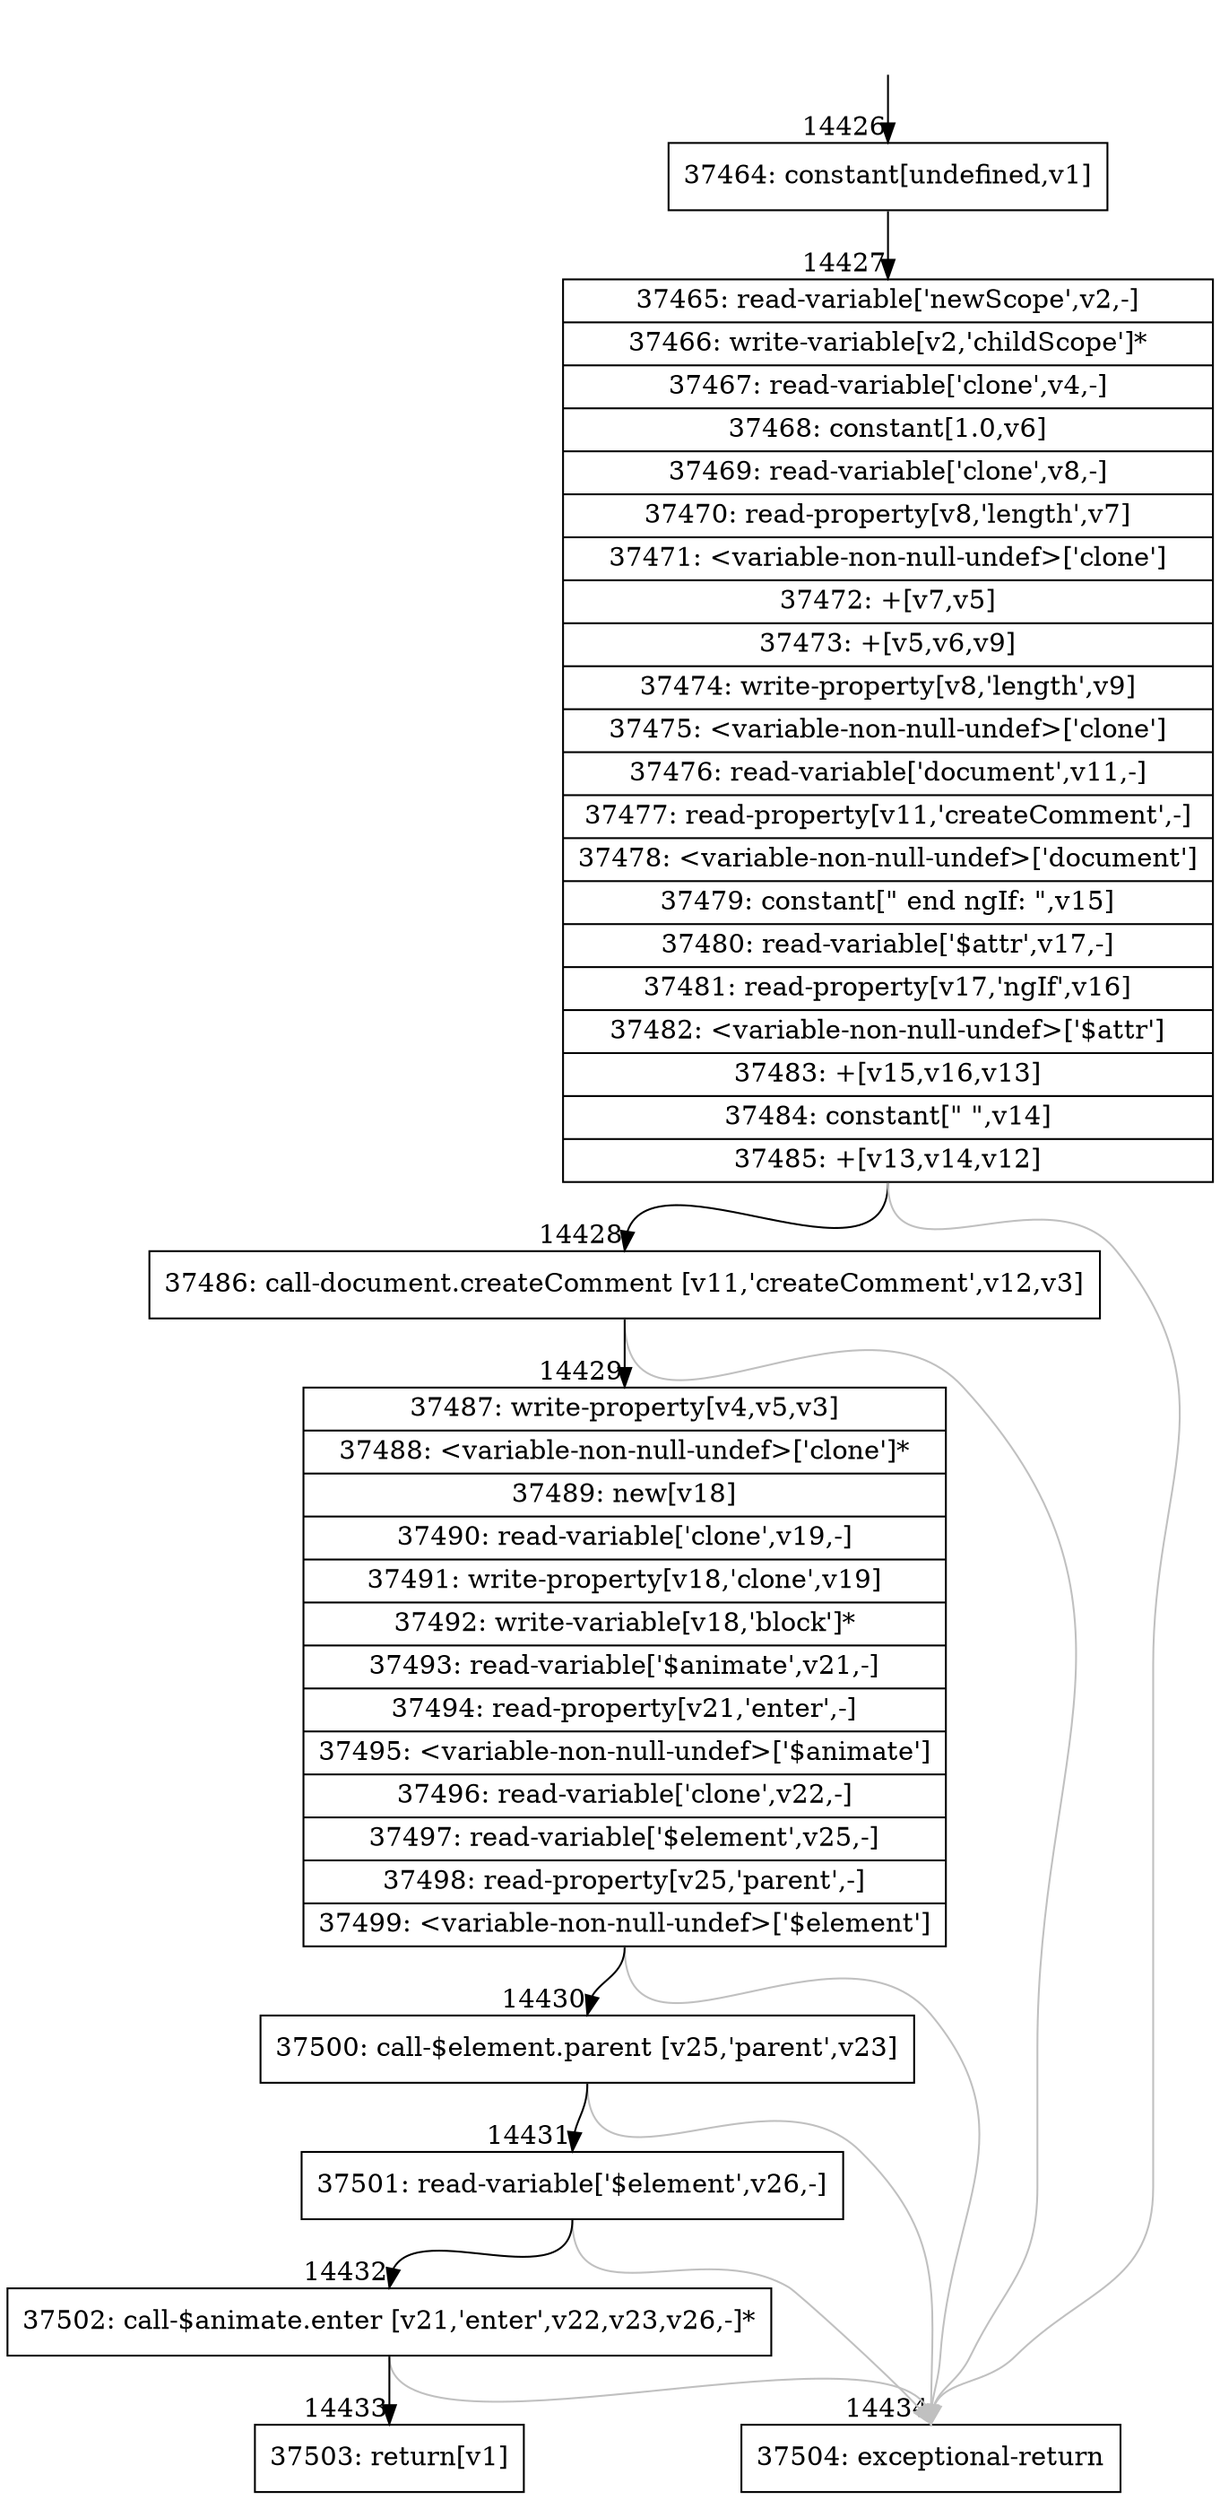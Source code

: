 digraph {
rankdir="TD"
BB_entry1148[shape=none,label=""];
BB_entry1148 -> BB14426 [tailport=s, headport=n, headlabel="    14426"]
BB14426 [shape=record label="{37464: constant[undefined,v1]}" ] 
BB14426 -> BB14427 [tailport=s, headport=n, headlabel="      14427"]
BB14427 [shape=record label="{37465: read-variable['newScope',v2,-]|37466: write-variable[v2,'childScope']*|37467: read-variable['clone',v4,-]|37468: constant[1.0,v6]|37469: read-variable['clone',v8,-]|37470: read-property[v8,'length',v7]|37471: \<variable-non-null-undef\>['clone']|37472: +[v7,v5]|37473: +[v5,v6,v9]|37474: write-property[v8,'length',v9]|37475: \<variable-non-null-undef\>['clone']|37476: read-variable['document',v11,-]|37477: read-property[v11,'createComment',-]|37478: \<variable-non-null-undef\>['document']|37479: constant[\" end ngIf: \",v15]|37480: read-variable['$attr',v17,-]|37481: read-property[v17,'ngIf',v16]|37482: \<variable-non-null-undef\>['$attr']|37483: +[v15,v16,v13]|37484: constant[\" \",v14]|37485: +[v13,v14,v12]}" ] 
BB14427 -> BB14428 [tailport=s, headport=n, headlabel="      14428"]
BB14427 -> BB14434 [tailport=s, headport=n, color=gray, headlabel="      14434"]
BB14428 [shape=record label="{37486: call-document.createComment [v11,'createComment',v12,v3]}" ] 
BB14428 -> BB14429 [tailport=s, headport=n, headlabel="      14429"]
BB14428 -> BB14434 [tailport=s, headport=n, color=gray]
BB14429 [shape=record label="{37487: write-property[v4,v5,v3]|37488: \<variable-non-null-undef\>['clone']*|37489: new[v18]|37490: read-variable['clone',v19,-]|37491: write-property[v18,'clone',v19]|37492: write-variable[v18,'block']*|37493: read-variable['$animate',v21,-]|37494: read-property[v21,'enter',-]|37495: \<variable-non-null-undef\>['$animate']|37496: read-variable['clone',v22,-]|37497: read-variable['$element',v25,-]|37498: read-property[v25,'parent',-]|37499: \<variable-non-null-undef\>['$element']}" ] 
BB14429 -> BB14430 [tailport=s, headport=n, headlabel="      14430"]
BB14429 -> BB14434 [tailport=s, headport=n, color=gray]
BB14430 [shape=record label="{37500: call-$element.parent [v25,'parent',v23]}" ] 
BB14430 -> BB14431 [tailport=s, headport=n, headlabel="      14431"]
BB14430 -> BB14434 [tailport=s, headport=n, color=gray]
BB14431 [shape=record label="{37501: read-variable['$element',v26,-]}" ] 
BB14431 -> BB14432 [tailport=s, headport=n, headlabel="      14432"]
BB14431 -> BB14434 [tailport=s, headport=n, color=gray]
BB14432 [shape=record label="{37502: call-$animate.enter [v21,'enter',v22,v23,v26,-]*}" ] 
BB14432 -> BB14433 [tailport=s, headport=n, headlabel="      14433"]
BB14432 -> BB14434 [tailport=s, headport=n, color=gray]
BB14433 [shape=record label="{37503: return[v1]}" ] 
BB14434 [shape=record label="{37504: exceptional-return}" ] 
//#$~ 23823
}
